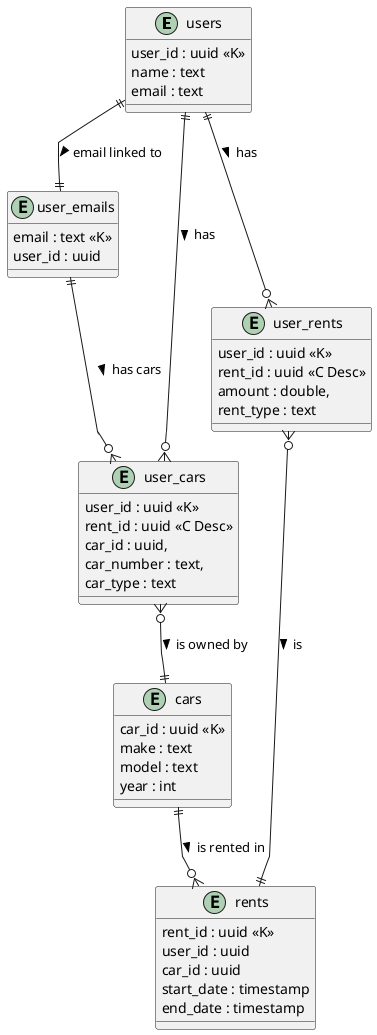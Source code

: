 @startuml car_rental-erd

skinparam linetype polyline

entity "users" as u {
    user_id : uuid <<K>>
    name : text
    email : text
}

entity "user_emails" as ue {
    email : text <<K>>
    user_id : uuid
}

entity "rents" as r {
    rent_id : uuid <<K>>
    user_id : uuid
    car_id : uuid
    start_date : timestamp
    end_date : timestamp
}

entity "cars" as c {
    car_id : uuid <<K>>
    make : text
    model : text
    year : int
}

entity "user_rents" as ur {
    user_id : uuid <<K>>
    rent_id : uuid <<C Desc>>
    amount : double,
    rent_type : text
}

entity "user_cars" as uc {
    user_id : uuid <<K>>
    rent_id : uuid <<C Desc>>
    car_id : uuid,
    car_number : text,
    car_type : text
}

u ||--o{ ur : has >
ur }o--|| r : is >
c ||--o{ r : is rented in >
u ||--o{ uc : has >
uc }o--|| c : is owned by >
u ||--|| ue : email linked to >
ue ||--o{ uc : has cars >

@enduml
